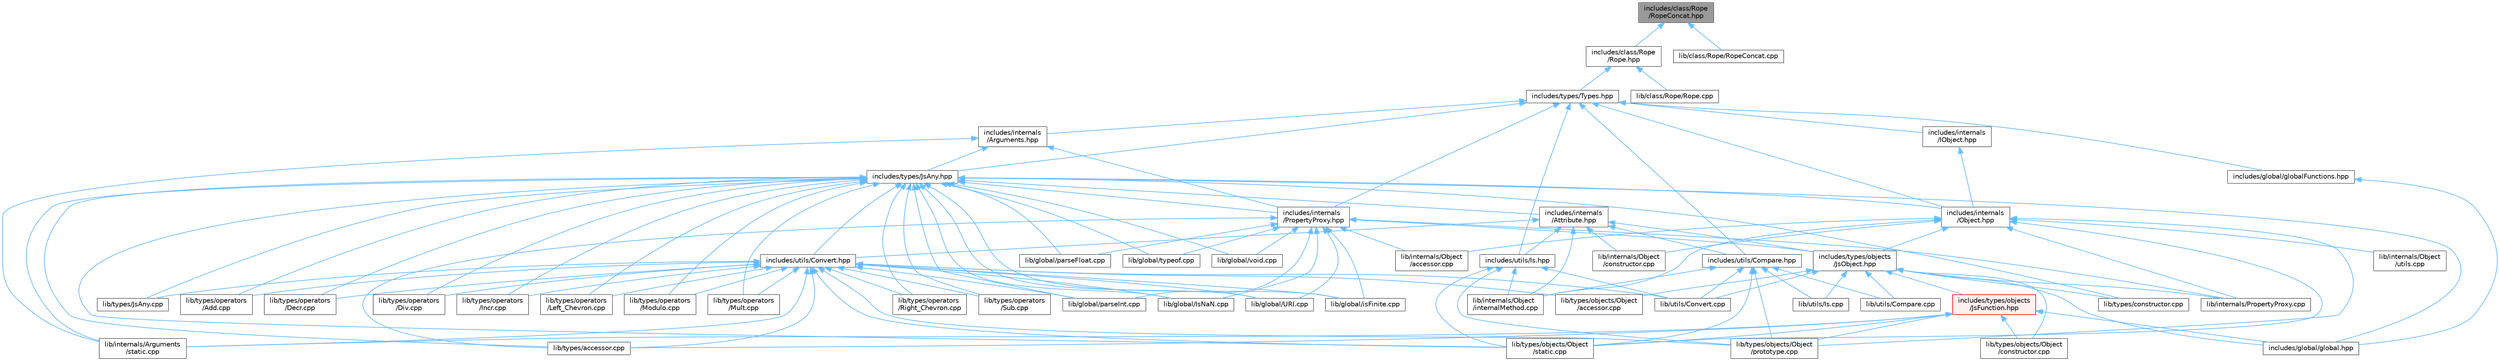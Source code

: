 digraph "includes/class/Rope/RopeConcat.hpp"
{
 // LATEX_PDF_SIZE
  bgcolor="transparent";
  edge [fontname=Helvetica,fontsize=10,labelfontname=Helvetica,labelfontsize=10];
  node [fontname=Helvetica,fontsize=10,shape=box,height=0.2,width=0.4];
  Node1 [id="Node000001",label="includes/class/Rope\l/RopeConcat.hpp",height=0.2,width=0.4,color="gray40", fillcolor="grey60", style="filled", fontcolor="black",tooltip=" "];
  Node1 -> Node2 [id="edge1_Node000001_Node000002",dir="back",color="steelblue1",style="solid",tooltip=" "];
  Node2 [id="Node000002",label="includes/class/Rope\l/Rope.hpp",height=0.2,width=0.4,color="grey40", fillcolor="white", style="filled",URL="$Rope_8hpp.html",tooltip=" "];
  Node2 -> Node3 [id="edge2_Node000002_Node000003",dir="back",color="steelblue1",style="solid",tooltip=" "];
  Node3 [id="Node000003",label="includes/types/Types.hpp",height=0.2,width=0.4,color="grey40", fillcolor="white", style="filled",URL="$Types_8hpp.html",tooltip=" "];
  Node3 -> Node4 [id="edge3_Node000003_Node000004",dir="back",color="steelblue1",style="solid",tooltip=" "];
  Node4 [id="Node000004",label="includes/global/globalFunctions.hpp",height=0.2,width=0.4,color="grey40", fillcolor="white", style="filled",URL="$globalFunctions_8hpp.html",tooltip=" "];
  Node4 -> Node5 [id="edge4_Node000004_Node000005",dir="back",color="steelblue1",style="solid",tooltip=" "];
  Node5 [id="Node000005",label="includes/global/global.hpp",height=0.2,width=0.4,color="grey40", fillcolor="white", style="filled",URL="$global_8hpp.html",tooltip=" "];
  Node3 -> Node6 [id="edge5_Node000003_Node000006",dir="back",color="steelblue1",style="solid",tooltip=" "];
  Node6 [id="Node000006",label="includes/internals\l/Arguments.hpp",height=0.2,width=0.4,color="grey40", fillcolor="white", style="filled",URL="$Arguments_8hpp.html",tooltip=" "];
  Node6 -> Node7 [id="edge6_Node000006_Node000007",dir="back",color="steelblue1",style="solid",tooltip=" "];
  Node7 [id="Node000007",label="includes/internals\l/PropertyProxy.hpp",height=0.2,width=0.4,color="grey40", fillcolor="white", style="filled",URL="$PropertyProxy_8hpp.html",tooltip=" "];
  Node7 -> Node8 [id="edge7_Node000007_Node000008",dir="back",color="steelblue1",style="solid",tooltip=" "];
  Node8 [id="Node000008",label="includes/types/objects\l/JsObject.hpp",height=0.2,width=0.4,color="grey40", fillcolor="white", style="filled",URL="$JsObject_8hpp.html",tooltip=" "];
  Node8 -> Node5 [id="edge8_Node000008_Node000005",dir="back",color="steelblue1",style="solid",tooltip=" "];
  Node8 -> Node9 [id="edge9_Node000008_Node000009",dir="back",color="steelblue1",style="solid",tooltip=" "];
  Node9 [id="Node000009",label="includes/types/objects\l/JsFunction.hpp",height=0.2,width=0.4,color="red", fillcolor="#FFF0F0", style="filled",URL="$JsFunction_8hpp.html",tooltip=" "];
  Node9 -> Node5 [id="edge10_Node000009_Node000005",dir="back",color="steelblue1",style="solid",tooltip=" "];
  Node9 -> Node10 [id="edge11_Node000009_Node000010",dir="back",color="steelblue1",style="solid",tooltip=" "];
  Node10 [id="Node000010",label="lib/internals/Arguments\l/static.cpp",height=0.2,width=0.4,color="grey40", fillcolor="white", style="filled",URL="$internals_2Arguments_2static_8cpp.html",tooltip=" "];
  Node9 -> Node11 [id="edge12_Node000009_Node000011",dir="back",color="steelblue1",style="solid",tooltip=" "];
  Node11 [id="Node000011",label="lib/types/accessor.cpp",height=0.2,width=0.4,color="grey40", fillcolor="white", style="filled",URL="$types_2accessor_8cpp.html",tooltip=" "];
  Node9 -> Node13 [id="edge13_Node000009_Node000013",dir="back",color="steelblue1",style="solid",tooltip=" "];
  Node13 [id="Node000013",label="lib/types/objects/Object\l/constructor.cpp",height=0.2,width=0.4,color="grey40", fillcolor="white", style="filled",URL="$types_2objects_2Object_2constructor_8cpp.html",tooltip=" "];
  Node9 -> Node14 [id="edge14_Node000009_Node000014",dir="back",color="steelblue1",style="solid",tooltip=" "];
  Node14 [id="Node000014",label="lib/types/objects/Object\l/prototype.cpp",height=0.2,width=0.4,color="grey40", fillcolor="white", style="filled",URL="$prototype_8cpp.html",tooltip=" "];
  Node9 -> Node15 [id="edge15_Node000009_Node000015",dir="back",color="steelblue1",style="solid",tooltip=" "];
  Node15 [id="Node000015",label="lib/types/objects/Object\l/static.cpp",height=0.2,width=0.4,color="grey40", fillcolor="white", style="filled",URL="$types_2objects_2Object_2static_8cpp.html",tooltip=" "];
  Node8 -> Node16 [id="edge16_Node000008_Node000016",dir="back",color="steelblue1",style="solid",tooltip=" "];
  Node16 [id="Node000016",label="lib/internals/PropertyProxy.cpp",height=0.2,width=0.4,color="grey40", fillcolor="white", style="filled",URL="$PropertyProxy_8cpp.html",tooltip=" "];
  Node8 -> Node17 [id="edge17_Node000008_Node000017",dir="back",color="steelblue1",style="solid",tooltip=" "];
  Node17 [id="Node000017",label="lib/types/constructor.cpp",height=0.2,width=0.4,color="grey40", fillcolor="white", style="filled",URL="$types_2constructor_8cpp.html",tooltip=" "];
  Node8 -> Node18 [id="edge18_Node000008_Node000018",dir="back",color="steelblue1",style="solid",tooltip=" "];
  Node18 [id="Node000018",label="lib/types/objects/Object\l/accessor.cpp",height=0.2,width=0.4,color="grey40", fillcolor="white", style="filled",URL="$types_2objects_2Object_2accessor_8cpp.html",tooltip=" "];
  Node8 -> Node13 [id="edge19_Node000008_Node000013",dir="back",color="steelblue1",style="solid",tooltip=" "];
  Node8 -> Node19 [id="edge20_Node000008_Node000019",dir="back",color="steelblue1",style="solid",tooltip=" "];
  Node19 [id="Node000019",label="lib/utils/Compare.cpp",height=0.2,width=0.4,color="grey40", fillcolor="white", style="filled",URL="$Compare_8cpp.html",tooltip=" "];
  Node8 -> Node20 [id="edge21_Node000008_Node000020",dir="back",color="steelblue1",style="solid",tooltip=" "];
  Node20 [id="Node000020",label="lib/utils/Convert.cpp",height=0.2,width=0.4,color="grey40", fillcolor="white", style="filled",URL="$Convert_8cpp.html",tooltip=" "];
  Node8 -> Node21 [id="edge22_Node000008_Node000021",dir="back",color="steelblue1",style="solid",tooltip=" "];
  Node21 [id="Node000021",label="lib/utils/Is.cpp",height=0.2,width=0.4,color="grey40", fillcolor="white", style="filled",URL="$Is_8cpp.html",tooltip=" "];
  Node7 -> Node22 [id="edge23_Node000007_Node000022",dir="back",color="steelblue1",style="solid",tooltip=" "];
  Node22 [id="Node000022",label="lib/global/IsNaN.cpp",height=0.2,width=0.4,color="grey40", fillcolor="white", style="filled",URL="$IsNaN_8cpp.html",tooltip=" "];
  Node7 -> Node23 [id="edge24_Node000007_Node000023",dir="back",color="steelblue1",style="solid",tooltip=" "];
  Node23 [id="Node000023",label="lib/global/URI.cpp",height=0.2,width=0.4,color="grey40", fillcolor="white", style="filled",URL="$URI_8cpp.html",tooltip=" "];
  Node7 -> Node24 [id="edge25_Node000007_Node000024",dir="back",color="steelblue1",style="solid",tooltip=" "];
  Node24 [id="Node000024",label="lib/global/isFinite.cpp",height=0.2,width=0.4,color="grey40", fillcolor="white", style="filled",URL="$isFinite_8cpp.html",tooltip=" "];
  Node7 -> Node25 [id="edge26_Node000007_Node000025",dir="back",color="steelblue1",style="solid",tooltip=" "];
  Node25 [id="Node000025",label="lib/global/parseFloat.cpp",height=0.2,width=0.4,color="grey40", fillcolor="white", style="filled",URL="$parseFloat_8cpp.html",tooltip=" "];
  Node7 -> Node26 [id="edge27_Node000007_Node000026",dir="back",color="steelblue1",style="solid",tooltip=" "];
  Node26 [id="Node000026",label="lib/global/parseInt.cpp",height=0.2,width=0.4,color="grey40", fillcolor="white", style="filled",URL="$parseInt_8cpp.html",tooltip=" "];
  Node7 -> Node27 [id="edge28_Node000007_Node000027",dir="back",color="steelblue1",style="solid",tooltip=" "];
  Node27 [id="Node000027",label="lib/global/typeof.cpp",height=0.2,width=0.4,color="grey40", fillcolor="white", style="filled",URL="$typeof_8cpp.html",tooltip=" "];
  Node7 -> Node28 [id="edge29_Node000007_Node000028",dir="back",color="steelblue1",style="solid",tooltip=" "];
  Node28 [id="Node000028",label="lib/global/void.cpp",height=0.2,width=0.4,color="grey40", fillcolor="white", style="filled",URL="$void_8cpp.html",tooltip=" "];
  Node7 -> Node29 [id="edge30_Node000007_Node000029",dir="back",color="steelblue1",style="solid",tooltip=" "];
  Node29 [id="Node000029",label="lib/internals/Object\l/accessor.cpp",height=0.2,width=0.4,color="grey40", fillcolor="white", style="filled",URL="$internals_2Object_2accessor_8cpp.html",tooltip=" "];
  Node7 -> Node16 [id="edge31_Node000007_Node000016",dir="back",color="steelblue1",style="solid",tooltip=" "];
  Node7 -> Node11 [id="edge32_Node000007_Node000011",dir="back",color="steelblue1",style="solid",tooltip=" "];
  Node6 -> Node30 [id="edge33_Node000006_Node000030",dir="back",color="steelblue1",style="solid",tooltip=" "];
  Node30 [id="Node000030",label="includes/types/JsAny.hpp",height=0.2,width=0.4,color="grey40", fillcolor="white", style="filled",URL="$JsAny_8hpp.html",tooltip=" "];
  Node30 -> Node5 [id="edge34_Node000030_Node000005",dir="back",color="steelblue1",style="solid",tooltip=" "];
  Node30 -> Node31 [id="edge35_Node000030_Node000031",dir="back",color="steelblue1",style="solid",tooltip=" "];
  Node31 [id="Node000031",label="includes/internals\l/Attribute.hpp",height=0.2,width=0.4,color="grey40", fillcolor="white", style="filled",URL="$Attribute_8hpp.html",tooltip=" "];
  Node31 -> Node8 [id="edge36_Node000031_Node000008",dir="back",color="steelblue1",style="solid",tooltip=" "];
  Node31 -> Node32 [id="edge37_Node000031_Node000032",dir="back",color="steelblue1",style="solid",tooltip=" "];
  Node32 [id="Node000032",label="includes/utils/Compare.hpp",height=0.2,width=0.4,color="grey40", fillcolor="white", style="filled",URL="$Compare_8hpp.html",tooltip=" "];
  Node32 -> Node33 [id="edge38_Node000032_Node000033",dir="back",color="steelblue1",style="solid",tooltip=" "];
  Node33 [id="Node000033",label="lib/internals/Object\l/internalMethod.cpp",height=0.2,width=0.4,color="grey40", fillcolor="white", style="filled",URL="$internalMethod_8cpp.html",tooltip=" "];
  Node32 -> Node14 [id="edge39_Node000032_Node000014",dir="back",color="steelblue1",style="solid",tooltip=" "];
  Node32 -> Node15 [id="edge40_Node000032_Node000015",dir="back",color="steelblue1",style="solid",tooltip=" "];
  Node32 -> Node19 [id="edge41_Node000032_Node000019",dir="back",color="steelblue1",style="solid",tooltip=" "];
  Node32 -> Node20 [id="edge42_Node000032_Node000020",dir="back",color="steelblue1",style="solid",tooltip=" "];
  Node32 -> Node21 [id="edge43_Node000032_Node000021",dir="back",color="steelblue1",style="solid",tooltip=" "];
  Node31 -> Node34 [id="edge44_Node000031_Node000034",dir="back",color="steelblue1",style="solid",tooltip=" "];
  Node34 [id="Node000034",label="includes/utils/Convert.hpp",height=0.2,width=0.4,color="grey40", fillcolor="white", style="filled",URL="$Convert_8hpp.html",tooltip=" "];
  Node34 -> Node22 [id="edge45_Node000034_Node000022",dir="back",color="steelblue1",style="solid",tooltip=" "];
  Node34 -> Node23 [id="edge46_Node000034_Node000023",dir="back",color="steelblue1",style="solid",tooltip=" "];
  Node34 -> Node24 [id="edge47_Node000034_Node000024",dir="back",color="steelblue1",style="solid",tooltip=" "];
  Node34 -> Node26 [id="edge48_Node000034_Node000026",dir="back",color="steelblue1",style="solid",tooltip=" "];
  Node34 -> Node10 [id="edge49_Node000034_Node000010",dir="back",color="steelblue1",style="solid",tooltip=" "];
  Node34 -> Node35 [id="edge50_Node000034_Node000035",dir="back",color="steelblue1",style="solid",tooltip=" "];
  Node35 [id="Node000035",label="lib/types/JsAny.cpp",height=0.2,width=0.4,color="grey40", fillcolor="white", style="filled",URL="$JsAny_8cpp.html",tooltip=" "];
  Node34 -> Node11 [id="edge51_Node000034_Node000011",dir="back",color="steelblue1",style="solid",tooltip=" "];
  Node34 -> Node18 [id="edge52_Node000034_Node000018",dir="back",color="steelblue1",style="solid",tooltip=" "];
  Node34 -> Node14 [id="edge53_Node000034_Node000014",dir="back",color="steelblue1",style="solid",tooltip=" "];
  Node34 -> Node15 [id="edge54_Node000034_Node000015",dir="back",color="steelblue1",style="solid",tooltip=" "];
  Node34 -> Node36 [id="edge55_Node000034_Node000036",dir="back",color="steelblue1",style="solid",tooltip=" "];
  Node36 [id="Node000036",label="lib/types/operators\l/Add.cpp",height=0.2,width=0.4,color="grey40", fillcolor="white", style="filled",URL="$Add_8cpp.html",tooltip=" "];
  Node34 -> Node37 [id="edge56_Node000034_Node000037",dir="back",color="steelblue1",style="solid",tooltip=" "];
  Node37 [id="Node000037",label="lib/types/operators\l/Decr.cpp",height=0.2,width=0.4,color="grey40", fillcolor="white", style="filled",URL="$Decr_8cpp.html",tooltip=" "];
  Node34 -> Node38 [id="edge57_Node000034_Node000038",dir="back",color="steelblue1",style="solid",tooltip=" "];
  Node38 [id="Node000038",label="lib/types/operators\l/Div.cpp",height=0.2,width=0.4,color="grey40", fillcolor="white", style="filled",URL="$Div_8cpp.html",tooltip=" "];
  Node34 -> Node39 [id="edge58_Node000034_Node000039",dir="back",color="steelblue1",style="solid",tooltip=" "];
  Node39 [id="Node000039",label="lib/types/operators\l/Incr.cpp",height=0.2,width=0.4,color="grey40", fillcolor="white", style="filled",URL="$Incr_8cpp.html",tooltip=" "];
  Node34 -> Node40 [id="edge59_Node000034_Node000040",dir="back",color="steelblue1",style="solid",tooltip=" "];
  Node40 [id="Node000040",label="lib/types/operators\l/Left_Chevron.cpp",height=0.2,width=0.4,color="grey40", fillcolor="white", style="filled",URL="$Left__Chevron_8cpp.html",tooltip=" "];
  Node34 -> Node41 [id="edge60_Node000034_Node000041",dir="back",color="steelblue1",style="solid",tooltip=" "];
  Node41 [id="Node000041",label="lib/types/operators\l/Modulo.cpp",height=0.2,width=0.4,color="grey40", fillcolor="white", style="filled",URL="$Modulo_8cpp.html",tooltip=" "];
  Node34 -> Node42 [id="edge61_Node000034_Node000042",dir="back",color="steelblue1",style="solid",tooltip=" "];
  Node42 [id="Node000042",label="lib/types/operators\l/Mult.cpp",height=0.2,width=0.4,color="grey40", fillcolor="white", style="filled",URL="$Mult_8cpp.html",tooltip=" "];
  Node34 -> Node43 [id="edge62_Node000034_Node000043",dir="back",color="steelblue1",style="solid",tooltip=" "];
  Node43 [id="Node000043",label="lib/types/operators\l/Right_Chevron.cpp",height=0.2,width=0.4,color="grey40", fillcolor="white", style="filled",URL="$Right__Chevron_8cpp.html",tooltip=" "];
  Node34 -> Node44 [id="edge63_Node000034_Node000044",dir="back",color="steelblue1",style="solid",tooltip=" "];
  Node44 [id="Node000044",label="lib/types/operators\l/Sub.cpp",height=0.2,width=0.4,color="grey40", fillcolor="white", style="filled",URL="$Sub_8cpp.html",tooltip=" "];
  Node34 -> Node20 [id="edge64_Node000034_Node000020",dir="back",color="steelblue1",style="solid",tooltip=" "];
  Node31 -> Node45 [id="edge65_Node000031_Node000045",dir="back",color="steelblue1",style="solid",tooltip=" "];
  Node45 [id="Node000045",label="includes/utils/Is.hpp",height=0.2,width=0.4,color="grey40", fillcolor="white", style="filled",URL="$Is_8hpp.html",tooltip=" "];
  Node45 -> Node33 [id="edge66_Node000045_Node000033",dir="back",color="steelblue1",style="solid",tooltip=" "];
  Node45 -> Node14 [id="edge67_Node000045_Node000014",dir="back",color="steelblue1",style="solid",tooltip=" "];
  Node45 -> Node15 [id="edge68_Node000045_Node000015",dir="back",color="steelblue1",style="solid",tooltip=" "];
  Node45 -> Node20 [id="edge69_Node000045_Node000020",dir="back",color="steelblue1",style="solid",tooltip=" "];
  Node31 -> Node46 [id="edge70_Node000031_Node000046",dir="back",color="steelblue1",style="solid",tooltip=" "];
  Node46 [id="Node000046",label="lib/internals/Object\l/constructor.cpp",height=0.2,width=0.4,color="grey40", fillcolor="white", style="filled",URL="$internals_2Object_2constructor_8cpp.html",tooltip=" "];
  Node31 -> Node33 [id="edge71_Node000031_Node000033",dir="back",color="steelblue1",style="solid",tooltip=" "];
  Node30 -> Node47 [id="edge72_Node000030_Node000047",dir="back",color="steelblue1",style="solid",tooltip=" "];
  Node47 [id="Node000047",label="includes/internals\l/Object.hpp",height=0.2,width=0.4,color="grey40", fillcolor="white", style="filled",URL="$Object_8hpp.html",tooltip=" "];
  Node47 -> Node8 [id="edge73_Node000047_Node000008",dir="back",color="steelblue1",style="solid",tooltip=" "];
  Node47 -> Node29 [id="edge74_Node000047_Node000029",dir="back",color="steelblue1",style="solid",tooltip=" "];
  Node47 -> Node46 [id="edge75_Node000047_Node000046",dir="back",color="steelblue1",style="solid",tooltip=" "];
  Node47 -> Node33 [id="edge76_Node000047_Node000033",dir="back",color="steelblue1",style="solid",tooltip=" "];
  Node47 -> Node48 [id="edge77_Node000047_Node000048",dir="back",color="steelblue1",style="solid",tooltip=" "];
  Node48 [id="Node000048",label="lib/internals/Object\l/utils.cpp",height=0.2,width=0.4,color="grey40", fillcolor="white", style="filled",URL="$utils_8cpp.html",tooltip=" "];
  Node47 -> Node16 [id="edge78_Node000047_Node000016",dir="back",color="steelblue1",style="solid",tooltip=" "];
  Node47 -> Node14 [id="edge79_Node000047_Node000014",dir="back",color="steelblue1",style="solid",tooltip=" "];
  Node47 -> Node15 [id="edge80_Node000047_Node000015",dir="back",color="steelblue1",style="solid",tooltip=" "];
  Node30 -> Node7 [id="edge81_Node000030_Node000007",dir="back",color="steelblue1",style="solid",tooltip=" "];
  Node30 -> Node34 [id="edge82_Node000030_Node000034",dir="back",color="steelblue1",style="solid",tooltip=" "];
  Node30 -> Node22 [id="edge83_Node000030_Node000022",dir="back",color="steelblue1",style="solid",tooltip=" "];
  Node30 -> Node23 [id="edge84_Node000030_Node000023",dir="back",color="steelblue1",style="solid",tooltip=" "];
  Node30 -> Node24 [id="edge85_Node000030_Node000024",dir="back",color="steelblue1",style="solid",tooltip=" "];
  Node30 -> Node25 [id="edge86_Node000030_Node000025",dir="back",color="steelblue1",style="solid",tooltip=" "];
  Node30 -> Node26 [id="edge87_Node000030_Node000026",dir="back",color="steelblue1",style="solid",tooltip=" "];
  Node30 -> Node27 [id="edge88_Node000030_Node000027",dir="back",color="steelblue1",style="solid",tooltip=" "];
  Node30 -> Node28 [id="edge89_Node000030_Node000028",dir="back",color="steelblue1",style="solid",tooltip=" "];
  Node30 -> Node10 [id="edge90_Node000030_Node000010",dir="back",color="steelblue1",style="solid",tooltip=" "];
  Node30 -> Node35 [id="edge91_Node000030_Node000035",dir="back",color="steelblue1",style="solid",tooltip=" "];
  Node30 -> Node11 [id="edge92_Node000030_Node000011",dir="back",color="steelblue1",style="solid",tooltip=" "];
  Node30 -> Node17 [id="edge93_Node000030_Node000017",dir="back",color="steelblue1",style="solid",tooltip=" "];
  Node30 -> Node15 [id="edge94_Node000030_Node000015",dir="back",color="steelblue1",style="solid",tooltip=" "];
  Node30 -> Node36 [id="edge95_Node000030_Node000036",dir="back",color="steelblue1",style="solid",tooltip=" "];
  Node30 -> Node37 [id="edge96_Node000030_Node000037",dir="back",color="steelblue1",style="solid",tooltip=" "];
  Node30 -> Node38 [id="edge97_Node000030_Node000038",dir="back",color="steelblue1",style="solid",tooltip=" "];
  Node30 -> Node39 [id="edge98_Node000030_Node000039",dir="back",color="steelblue1",style="solid",tooltip=" "];
  Node30 -> Node40 [id="edge99_Node000030_Node000040",dir="back",color="steelblue1",style="solid",tooltip=" "];
  Node30 -> Node41 [id="edge100_Node000030_Node000041",dir="back",color="steelblue1",style="solid",tooltip=" "];
  Node30 -> Node42 [id="edge101_Node000030_Node000042",dir="back",color="steelblue1",style="solid",tooltip=" "];
  Node30 -> Node43 [id="edge102_Node000030_Node000043",dir="back",color="steelblue1",style="solid",tooltip=" "];
  Node30 -> Node44 [id="edge103_Node000030_Node000044",dir="back",color="steelblue1",style="solid",tooltip=" "];
  Node6 -> Node10 [id="edge104_Node000006_Node000010",dir="back",color="steelblue1",style="solid",tooltip=" "];
  Node3 -> Node49 [id="edge105_Node000003_Node000049",dir="back",color="steelblue1",style="solid",tooltip=" "];
  Node49 [id="Node000049",label="includes/internals\l/IObject.hpp",height=0.2,width=0.4,color="grey40", fillcolor="white", style="filled",URL="$IObject_8hpp.html",tooltip=" "];
  Node49 -> Node47 [id="edge106_Node000049_Node000047",dir="back",color="steelblue1",style="solid",tooltip=" "];
  Node3 -> Node47 [id="edge107_Node000003_Node000047",dir="back",color="steelblue1",style="solid",tooltip=" "];
  Node3 -> Node7 [id="edge108_Node000003_Node000007",dir="back",color="steelblue1",style="solid",tooltip=" "];
  Node3 -> Node30 [id="edge109_Node000003_Node000030",dir="back",color="steelblue1",style="solid",tooltip=" "];
  Node3 -> Node32 [id="edge110_Node000003_Node000032",dir="back",color="steelblue1",style="solid",tooltip=" "];
  Node3 -> Node45 [id="edge111_Node000003_Node000045",dir="back",color="steelblue1",style="solid",tooltip=" "];
  Node2 -> Node50 [id="edge112_Node000002_Node000050",dir="back",color="steelblue1",style="solid",tooltip=" "];
  Node50 [id="Node000050",label="lib/class/Rope/Rope.cpp",height=0.2,width=0.4,color="grey40", fillcolor="white", style="filled",URL="$Rope_8cpp.html",tooltip=" "];
  Node1 -> Node51 [id="edge113_Node000001_Node000051",dir="back",color="steelblue1",style="solid",tooltip=" "];
  Node51 [id="Node000051",label="lib/class/Rope/RopeConcat.cpp",height=0.2,width=0.4,color="grey40", fillcolor="white", style="filled",URL="$RopeConcat_8cpp.html",tooltip=" "];
}
